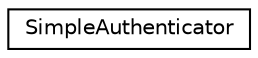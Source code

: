 digraph "Graphical Class Hierarchy"
{
  edge [fontname="Helvetica",fontsize="10",labelfontname="Helvetica",labelfontsize="10"];
  node [fontname="Helvetica",fontsize="10",shape=record];
  rankdir="LR";
  Node1 [label="SimpleAuthenticator",height=0.2,width=0.4,color="black", fillcolor="white", style="filled",URL="$class_simple_authenticator.html"];
}
